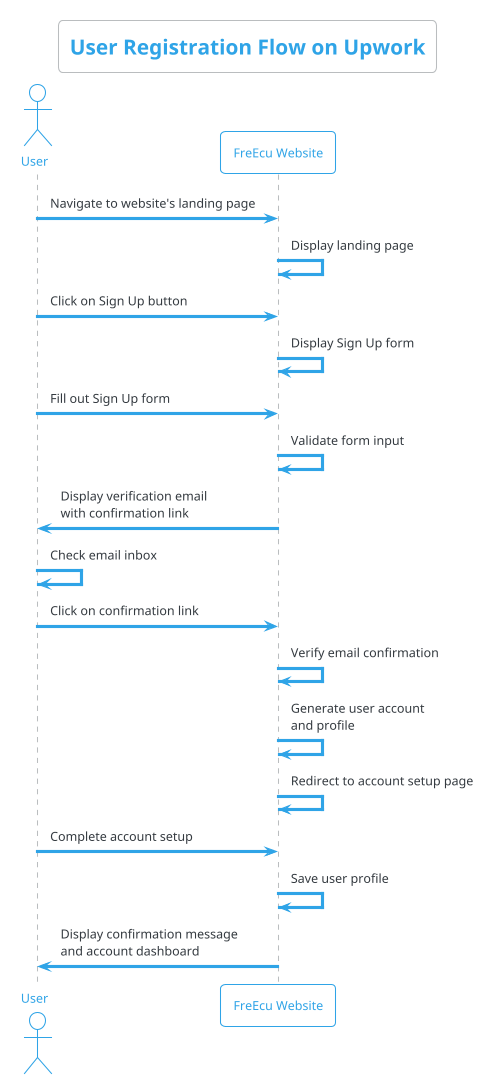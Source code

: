 @startuml registration

!theme cerulean-outline
skinparam defaultFontName Arial
title User Registration Flow on Upwork

actor User as U
participant "FreEcu Website" as WEB

U -> WEB: Navigate to website's landing page
WEB -> WEB: Display landing page
U -> WEB: Click on Sign Up button
WEB -> WEB: Display Sign Up form
U -> WEB: Fill out Sign Up form
WEB -> WEB: Validate form input
WEB -> U: Display verification email\nwith confirmation link
U -> U: Check email inbox
U -> WEB: Click on confirmation link
WEB -> WEB: Verify email confirmation
WEB -> WEB: Generate user account\nand profile
WEB -> WEB: Redirect to account setup page
U -> WEB: Complete account setup
WEB -> WEB: Save user profile
WEB -> U: Display confirmation message\nand account dashboard
@enduml
